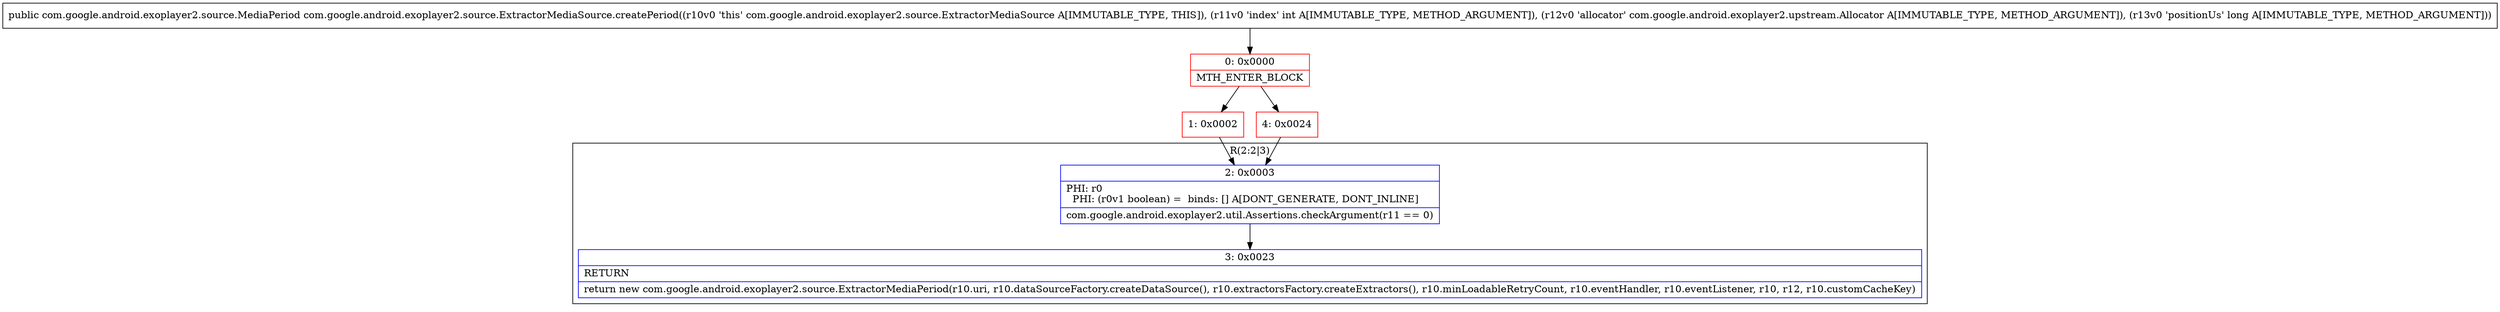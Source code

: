 digraph "CFG forcom.google.android.exoplayer2.source.ExtractorMediaSource.createPeriod(ILcom\/google\/android\/exoplayer2\/upstream\/Allocator;J)Lcom\/google\/android\/exoplayer2\/source\/MediaPeriod;" {
subgraph cluster_Region_2134539049 {
label = "R(2:2|3)";
node [shape=record,color=blue];
Node_2 [shape=record,label="{2\:\ 0x0003|PHI: r0 \l  PHI: (r0v1 boolean) =  binds: [] A[DONT_GENERATE, DONT_INLINE]\l|com.google.android.exoplayer2.util.Assertions.checkArgument(r11 == 0)\l}"];
Node_3 [shape=record,label="{3\:\ 0x0023|RETURN\l|return new com.google.android.exoplayer2.source.ExtractorMediaPeriod(r10.uri, r10.dataSourceFactory.createDataSource(), r10.extractorsFactory.createExtractors(), r10.minLoadableRetryCount, r10.eventHandler, r10.eventListener, r10, r12, r10.customCacheKey)\l}"];
}
Node_0 [shape=record,color=red,label="{0\:\ 0x0000|MTH_ENTER_BLOCK\l}"];
Node_1 [shape=record,color=red,label="{1\:\ 0x0002}"];
Node_4 [shape=record,color=red,label="{4\:\ 0x0024}"];
MethodNode[shape=record,label="{public com.google.android.exoplayer2.source.MediaPeriod com.google.android.exoplayer2.source.ExtractorMediaSource.createPeriod((r10v0 'this' com.google.android.exoplayer2.source.ExtractorMediaSource A[IMMUTABLE_TYPE, THIS]), (r11v0 'index' int A[IMMUTABLE_TYPE, METHOD_ARGUMENT]), (r12v0 'allocator' com.google.android.exoplayer2.upstream.Allocator A[IMMUTABLE_TYPE, METHOD_ARGUMENT]), (r13v0 'positionUs' long A[IMMUTABLE_TYPE, METHOD_ARGUMENT])) }"];
MethodNode -> Node_0;
Node_2 -> Node_3;
Node_0 -> Node_1;
Node_0 -> Node_4;
Node_1 -> Node_2;
Node_4 -> Node_2;
}

